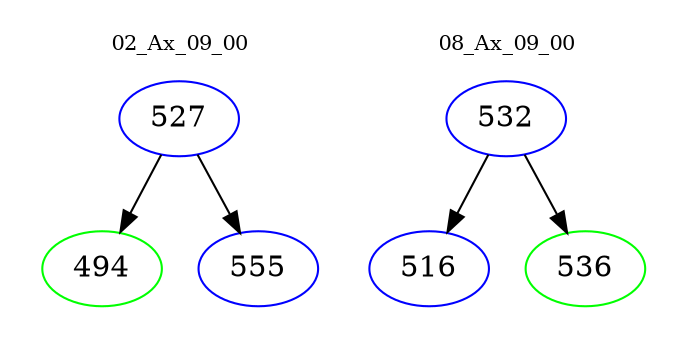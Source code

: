 digraph{
subgraph cluster_0 {
color = white
label = "02_Ax_09_00";
fontsize=10;
T0_527 [label="527", color="blue"]
T0_527 -> T0_494 [color="black"]
T0_494 [label="494", color="green"]
T0_527 -> T0_555 [color="black"]
T0_555 [label="555", color="blue"]
}
subgraph cluster_1 {
color = white
label = "08_Ax_09_00";
fontsize=10;
T1_532 [label="532", color="blue"]
T1_532 -> T1_516 [color="black"]
T1_516 [label="516", color="blue"]
T1_532 -> T1_536 [color="black"]
T1_536 [label="536", color="green"]
}
}
